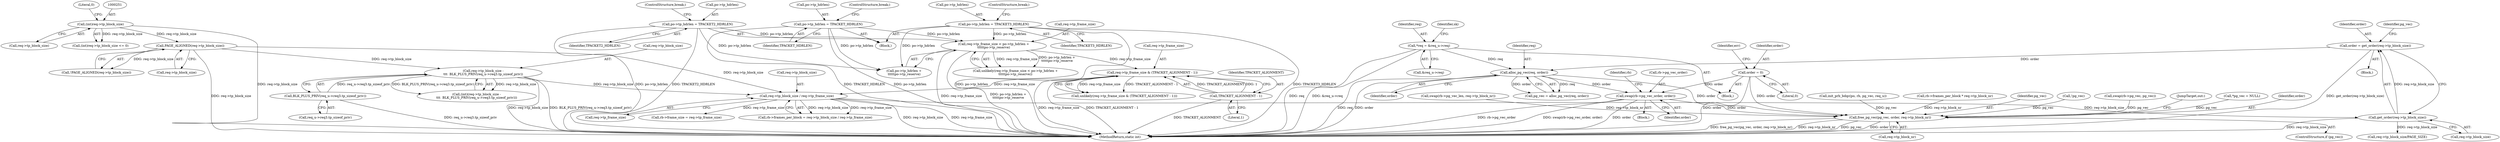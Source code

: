 digraph "0_linux_84ac7260236a49c79eede91617700174c2c19b0c@pointer" {
"1000484" [label="(Call,swap(rb->pg_vec_order, order))"];
"1000124" [label="(Call,order = 0)"];
"1000356" [label="(Call,alloc_pg_vec(req, order))"];
"1000136" [label="(Call,*req = &req_u->req)"];
"1000348" [label="(Call,order = get_order(req->tp_block_size))"];
"1000350" [label="(Call,get_order(req->tp_block_size))"];
"1000315" [label="(Call,req->tp_block_size / req->tp_frame_size)"];
"1000275" [label="(Call,req->tp_block_size -\n\t\t\t  BLK_PLUS_PRIV(req_u->req3.tp_sizeof_priv))"];
"1000260" [label="(Call,PAGE_ALIGNED(req->tp_block_size))"];
"1000250" [label="(Call,(int)req->tp_block_size)"];
"1000279" [label="(Call,BLK_PLUS_PRIV(req_u->req3.tp_sizeof_priv))"];
"1000303" [label="(Call,req->tp_frame_size & (TPACKET_ALIGNMENT - 1))"];
"1000289" [label="(Call,req->tp_frame_size < po->tp_hdrlen +\n\t\t\t\t\tpo->tp_reserve)"];
"1000237" [label="(Call,po->tp_hdrlen = TPACKET3_HDRLEN)"];
"1000230" [label="(Call,po->tp_hdrlen = TPACKET2_HDRLEN)"];
"1000223" [label="(Call,po->tp_hdrlen = TPACKET_HDRLEN)"];
"1000307" [label="(Call,TPACKET_ALIGNMENT - 1)"];
"1000576" [label="(Call,free_pg_vec(pg_vec, order, req->tp_block_nr))"];
"1000587" [label="(MethodReturn,static int)"];
"1000304" [label="(Call,req->tp_frame_size)"];
"1000137" [label="(Identifier,req)"];
"1000250" [label="(Call,(int)req->tp_block_size)"];
"1000373" [label="(Call,init_prb_bdqc(po, rb, pg_vec, req_u))"];
"1000238" [label="(Call,po->tp_hdrlen)"];
"1000138" [label="(Call,&req_u->req)"];
"1000311" [label="(Call,rb->frames_per_block = req->tp_block_size / req->tp_frame_size)"];
"1000241" [label="(Identifier,TPACKET3_HDRLEN)"];
"1000227" [label="(Identifier,TPACKET_HDRLEN)"];
"1000288" [label="(Call,unlikely(req->tp_frame_size < po->tp_hdrlen +\n\t\t\t\t\tpo->tp_reserve))"];
"1000273" [label="(Call,(int)(req->tp_block_size -\n\t\t\t  BLK_PLUS_PRIV(req_u->req3.tp_sizeof_priv)))"];
"1000112" [label="(Block,)"];
"1000276" [label="(Call,req->tp_block_size)"];
"1000307" [label="(Call,TPACKET_ALIGNMENT - 1)"];
"1000223" [label="(Call,po->tp_hdrlen = TPACKET_HDRLEN)"];
"1000333" [label="(Call,rb->frames_per_block * req->tp_block_nr)"];
"1000224" [label="(Call,po->tp_hdrlen)"];
"1000252" [label="(Call,req->tp_block_size)"];
"1000351" [label="(Call,req->tp_block_size)"];
"1000349" [label="(Identifier,order)"];
"1000255" [label="(Literal,0)"];
"1000577" [label="(Identifier,pg_vec)"];
"1000124" [label="(Call,order = 0)"];
"1000275" [label="(Call,req->tp_block_size -\n\t\t\t  BLK_PLUS_PRIV(req_u->req3.tp_sizeof_priv))"];
"1000261" [label="(Call,req->tp_block_size)"];
"1000357" [label="(Identifier,req)"];
"1000235" [label="(ControlStructure,break;)"];
"1000361" [label="(Call,!pg_vec)"];
"1000303" [label="(Call,req->tp_frame_size & (TPACKET_ALIGNMENT - 1))"];
"1000228" [label="(ControlStructure,break;)"];
"1000576" [label="(Call,free_pg_vec(pg_vec, order, req->tp_block_nr))"];
"1000348" [label="(Call,order = get_order(req->tp_block_size))"];
"1000484" [label="(Call,swap(rb->pg_vec_order, order))"];
"1000126" [label="(Literal,0)"];
"1000350" [label="(Call,get_order(req->tp_block_size))"];
"1000289" [label="(Call,req->tp_frame_size < po->tp_hdrlen +\n\t\t\t\t\tpo->tp_reserve)"];
"1000315" [label="(Call,req->tp_block_size / req->tp_frame_size)"];
"1000280" [label="(Call,req_u->req3.tp_sizeof_priv)"];
"1000132" [label="(Identifier,err)"];
"1000356" [label="(Call,alloc_pg_vec(req, order))"];
"1000354" [label="(Call,pg_vec = alloc_pg_vec(req, order))"];
"1000302" [label="(Call,unlikely(req->tp_frame_size & (TPACKET_ALIGNMENT - 1)))"];
"1000231" [label="(Call,po->tp_hdrlen)"];
"1000579" [label="(Call,req->tp_block_nr)"];
"1000293" [label="(Call,po->tp_hdrlen +\n\t\t\t\t\tpo->tp_reserve)"];
"1000279" [label="(Call,BLK_PLUS_PRIV(req_u->req3.tp_sizeof_priv))"];
"1000260" [label="(Call,PAGE_ALIGNED(req->tp_block_size))"];
"1000308" [label="(Identifier,TPACKET_ALIGNMENT)"];
"1000237" [label="(Call,po->tp_hdrlen = TPACKET3_HDRLEN)"];
"1000453" [label="(Call,swap(rb->pg_vec, pg_vec))"];
"1000309" [label="(Literal,1)"];
"1000355" [label="(Identifier,pg_vec)"];
"1000574" [label="(ControlStructure,if (pg_vec))"];
"1000136" [label="(Call,*req = &req_u->req)"];
"1000319" [label="(Call,req->tp_frame_size)"];
"1000249" [label="(Call,(int)req->tp_block_size <= 0)"];
"1000582" [label="(JumpTarget,out:)"];
"1000234" [label="(Identifier,TPACKET2_HDRLEN)"];
"1000444" [label="(Block,)"];
"1000485" [label="(Call,rb->pg_vec_order)"];
"1000500" [label="(Call,req->tp_block_size/PAGE_SIZE)"];
"1000143" [label="(Identifier,sk)"];
"1000472" [label="(Call,rb->frame_size = req->tp_frame_size)"];
"1000491" [label="(Identifier,rb)"];
"1000230" [label="(Call,po->tp_hdrlen = TPACKET2_HDRLEN)"];
"1000221" [label="(Block,)"];
"1000114" [label="(Call,*pg_vec = NULL)"];
"1000242" [label="(ControlStructure,break;)"];
"1000316" [label="(Call,req->tp_block_size)"];
"1000125" [label="(Identifier,order)"];
"1000206" [label="(Block,)"];
"1000488" [label="(Identifier,order)"];
"1000578" [label="(Identifier,order)"];
"1000259" [label="(Call,!PAGE_ALIGNED(req->tp_block_size))"];
"1000290" [label="(Call,req->tp_frame_size)"];
"1000489" [label="(Call,swap(rb->pg_vec_len, req->tp_block_nr))"];
"1000358" [label="(Identifier,order)"];
"1000484" -> "1000444"  [label="AST: "];
"1000484" -> "1000488"  [label="CFG: "];
"1000485" -> "1000484"  [label="AST: "];
"1000488" -> "1000484"  [label="AST: "];
"1000491" -> "1000484"  [label="CFG: "];
"1000484" -> "1000587"  [label="DDG: order"];
"1000484" -> "1000587"  [label="DDG: rb->pg_vec_order"];
"1000484" -> "1000587"  [label="DDG: swap(rb->pg_vec_order, order)"];
"1000124" -> "1000484"  [label="DDG: order"];
"1000356" -> "1000484"  [label="DDG: order"];
"1000484" -> "1000576"  [label="DDG: order"];
"1000124" -> "1000112"  [label="AST: "];
"1000124" -> "1000126"  [label="CFG: "];
"1000125" -> "1000124"  [label="AST: "];
"1000126" -> "1000124"  [label="AST: "];
"1000132" -> "1000124"  [label="CFG: "];
"1000124" -> "1000587"  [label="DDG: order"];
"1000124" -> "1000576"  [label="DDG: order"];
"1000356" -> "1000354"  [label="AST: "];
"1000356" -> "1000358"  [label="CFG: "];
"1000357" -> "1000356"  [label="AST: "];
"1000358" -> "1000356"  [label="AST: "];
"1000354" -> "1000356"  [label="CFG: "];
"1000356" -> "1000587"  [label="DDG: req"];
"1000356" -> "1000587"  [label="DDG: order"];
"1000356" -> "1000354"  [label="DDG: req"];
"1000356" -> "1000354"  [label="DDG: order"];
"1000136" -> "1000356"  [label="DDG: req"];
"1000348" -> "1000356"  [label="DDG: order"];
"1000356" -> "1000576"  [label="DDG: order"];
"1000136" -> "1000112"  [label="AST: "];
"1000136" -> "1000138"  [label="CFG: "];
"1000137" -> "1000136"  [label="AST: "];
"1000138" -> "1000136"  [label="AST: "];
"1000143" -> "1000136"  [label="CFG: "];
"1000136" -> "1000587"  [label="DDG: &req_u->req"];
"1000136" -> "1000587"  [label="DDG: req"];
"1000348" -> "1000206"  [label="AST: "];
"1000348" -> "1000350"  [label="CFG: "];
"1000349" -> "1000348"  [label="AST: "];
"1000350" -> "1000348"  [label="AST: "];
"1000355" -> "1000348"  [label="CFG: "];
"1000348" -> "1000587"  [label="DDG: get_order(req->tp_block_size)"];
"1000350" -> "1000348"  [label="DDG: req->tp_block_size"];
"1000350" -> "1000351"  [label="CFG: "];
"1000351" -> "1000350"  [label="AST: "];
"1000350" -> "1000587"  [label="DDG: req->tp_block_size"];
"1000315" -> "1000350"  [label="DDG: req->tp_block_size"];
"1000350" -> "1000500"  [label="DDG: req->tp_block_size"];
"1000315" -> "1000311"  [label="AST: "];
"1000315" -> "1000319"  [label="CFG: "];
"1000316" -> "1000315"  [label="AST: "];
"1000319" -> "1000315"  [label="AST: "];
"1000311" -> "1000315"  [label="CFG: "];
"1000315" -> "1000587"  [label="DDG: req->tp_block_size"];
"1000315" -> "1000587"  [label="DDG: req->tp_frame_size"];
"1000315" -> "1000311"  [label="DDG: req->tp_block_size"];
"1000315" -> "1000311"  [label="DDG: req->tp_frame_size"];
"1000275" -> "1000315"  [label="DDG: req->tp_block_size"];
"1000260" -> "1000315"  [label="DDG: req->tp_block_size"];
"1000303" -> "1000315"  [label="DDG: req->tp_frame_size"];
"1000315" -> "1000472"  [label="DDG: req->tp_frame_size"];
"1000275" -> "1000273"  [label="AST: "];
"1000275" -> "1000279"  [label="CFG: "];
"1000276" -> "1000275"  [label="AST: "];
"1000279" -> "1000275"  [label="AST: "];
"1000273" -> "1000275"  [label="CFG: "];
"1000275" -> "1000587"  [label="DDG: req->tp_block_size"];
"1000275" -> "1000587"  [label="DDG: BLK_PLUS_PRIV(req_u->req3.tp_sizeof_priv)"];
"1000275" -> "1000273"  [label="DDG: req->tp_block_size"];
"1000275" -> "1000273"  [label="DDG: BLK_PLUS_PRIV(req_u->req3.tp_sizeof_priv)"];
"1000260" -> "1000275"  [label="DDG: req->tp_block_size"];
"1000279" -> "1000275"  [label="DDG: req_u->req3.tp_sizeof_priv"];
"1000260" -> "1000259"  [label="AST: "];
"1000260" -> "1000261"  [label="CFG: "];
"1000261" -> "1000260"  [label="AST: "];
"1000259" -> "1000260"  [label="CFG: "];
"1000260" -> "1000587"  [label="DDG: req->tp_block_size"];
"1000260" -> "1000259"  [label="DDG: req->tp_block_size"];
"1000250" -> "1000260"  [label="DDG: req->tp_block_size"];
"1000250" -> "1000249"  [label="AST: "];
"1000250" -> "1000252"  [label="CFG: "];
"1000251" -> "1000250"  [label="AST: "];
"1000252" -> "1000250"  [label="AST: "];
"1000255" -> "1000250"  [label="CFG: "];
"1000250" -> "1000587"  [label="DDG: req->tp_block_size"];
"1000250" -> "1000249"  [label="DDG: req->tp_block_size"];
"1000279" -> "1000280"  [label="CFG: "];
"1000280" -> "1000279"  [label="AST: "];
"1000279" -> "1000587"  [label="DDG: req_u->req3.tp_sizeof_priv"];
"1000303" -> "1000302"  [label="AST: "];
"1000303" -> "1000307"  [label="CFG: "];
"1000304" -> "1000303"  [label="AST: "];
"1000307" -> "1000303"  [label="AST: "];
"1000302" -> "1000303"  [label="CFG: "];
"1000303" -> "1000587"  [label="DDG: req->tp_frame_size"];
"1000303" -> "1000587"  [label="DDG: TPACKET_ALIGNMENT - 1"];
"1000303" -> "1000302"  [label="DDG: req->tp_frame_size"];
"1000303" -> "1000302"  [label="DDG: TPACKET_ALIGNMENT - 1"];
"1000289" -> "1000303"  [label="DDG: req->tp_frame_size"];
"1000307" -> "1000303"  [label="DDG: TPACKET_ALIGNMENT"];
"1000307" -> "1000303"  [label="DDG: 1"];
"1000289" -> "1000288"  [label="AST: "];
"1000289" -> "1000293"  [label="CFG: "];
"1000290" -> "1000289"  [label="AST: "];
"1000293" -> "1000289"  [label="AST: "];
"1000288" -> "1000289"  [label="CFG: "];
"1000289" -> "1000587"  [label="DDG: req->tp_frame_size"];
"1000289" -> "1000587"  [label="DDG: po->tp_hdrlen +\n\t\t\t\t\tpo->tp_reserve"];
"1000289" -> "1000288"  [label="DDG: req->tp_frame_size"];
"1000289" -> "1000288"  [label="DDG: po->tp_hdrlen +\n\t\t\t\t\tpo->tp_reserve"];
"1000237" -> "1000289"  [label="DDG: po->tp_hdrlen"];
"1000230" -> "1000289"  [label="DDG: po->tp_hdrlen"];
"1000223" -> "1000289"  [label="DDG: po->tp_hdrlen"];
"1000237" -> "1000221"  [label="AST: "];
"1000237" -> "1000241"  [label="CFG: "];
"1000238" -> "1000237"  [label="AST: "];
"1000241" -> "1000237"  [label="AST: "];
"1000242" -> "1000237"  [label="CFG: "];
"1000237" -> "1000587"  [label="DDG: po->tp_hdrlen"];
"1000237" -> "1000587"  [label="DDG: TPACKET3_HDRLEN"];
"1000237" -> "1000293"  [label="DDG: po->tp_hdrlen"];
"1000230" -> "1000221"  [label="AST: "];
"1000230" -> "1000234"  [label="CFG: "];
"1000231" -> "1000230"  [label="AST: "];
"1000234" -> "1000230"  [label="AST: "];
"1000235" -> "1000230"  [label="CFG: "];
"1000230" -> "1000587"  [label="DDG: po->tp_hdrlen"];
"1000230" -> "1000587"  [label="DDG: TPACKET2_HDRLEN"];
"1000230" -> "1000293"  [label="DDG: po->tp_hdrlen"];
"1000223" -> "1000221"  [label="AST: "];
"1000223" -> "1000227"  [label="CFG: "];
"1000224" -> "1000223"  [label="AST: "];
"1000227" -> "1000223"  [label="AST: "];
"1000228" -> "1000223"  [label="CFG: "];
"1000223" -> "1000587"  [label="DDG: TPACKET_HDRLEN"];
"1000223" -> "1000587"  [label="DDG: po->tp_hdrlen"];
"1000223" -> "1000293"  [label="DDG: po->tp_hdrlen"];
"1000307" -> "1000309"  [label="CFG: "];
"1000308" -> "1000307"  [label="AST: "];
"1000309" -> "1000307"  [label="AST: "];
"1000307" -> "1000587"  [label="DDG: TPACKET_ALIGNMENT"];
"1000576" -> "1000574"  [label="AST: "];
"1000576" -> "1000579"  [label="CFG: "];
"1000577" -> "1000576"  [label="AST: "];
"1000578" -> "1000576"  [label="AST: "];
"1000579" -> "1000576"  [label="AST: "];
"1000582" -> "1000576"  [label="CFG: "];
"1000576" -> "1000587"  [label="DDG: req->tp_block_nr"];
"1000576" -> "1000587"  [label="DDG: pg_vec"];
"1000576" -> "1000587"  [label="DDG: order"];
"1000576" -> "1000587"  [label="DDG: free_pg_vec(pg_vec, order, req->tp_block_nr)"];
"1000373" -> "1000576"  [label="DDG: pg_vec"];
"1000453" -> "1000576"  [label="DDG: pg_vec"];
"1000114" -> "1000576"  [label="DDG: pg_vec"];
"1000361" -> "1000576"  [label="DDG: pg_vec"];
"1000489" -> "1000576"  [label="DDG: req->tp_block_nr"];
"1000333" -> "1000576"  [label="DDG: req->tp_block_nr"];
}
